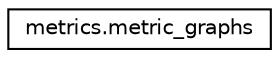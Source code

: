 digraph "Graphical Class Hierarchy"
{
 // LATEX_PDF_SIZE
  edge [fontname="Helvetica",fontsize="10",labelfontname="Helvetica",labelfontsize="10"];
  node [fontname="Helvetica",fontsize="10",shape=record];
  rankdir="LR";
  Node0 [label="metrics.metric_graphs",height=0.2,width=0.4,color="black", fillcolor="white", style="filled",URL="$classmetrics_1_1metric__graphs.html",tooltip=" "];
}
